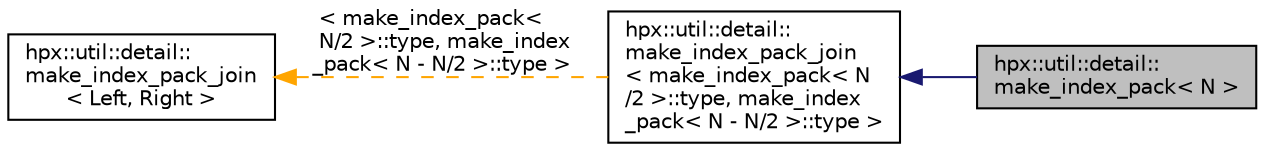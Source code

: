 digraph "hpx::util::detail::make_index_pack&lt; N &gt;"
{
  edge [fontname="Helvetica",fontsize="10",labelfontname="Helvetica",labelfontsize="10"];
  node [fontname="Helvetica",fontsize="10",shape=record];
  rankdir="LR";
  Node5 [label="hpx::util::detail::\lmake_index_pack\< N \>",height=0.2,width=0.4,color="black", fillcolor="grey75", style="filled", fontcolor="black"];
  Node6 -> Node5 [dir="back",color="midnightblue",fontsize="10",style="solid",fontname="Helvetica"];
  Node6 [label="hpx::util::detail::\lmake_index_pack_join\l\< make_index_pack\< N\l/2 \>::type, make_index\l_pack\< N - N/2 \>::type \>",height=0.2,width=0.4,color="black", fillcolor="white", style="filled",URL="$d1/de0/structhpx_1_1util_1_1detail_1_1make__index__pack__join.html"];
  Node7 -> Node6 [dir="back",color="orange",fontsize="10",style="dashed",label=" \< make_index_pack\<\l N/2 \>::type, make_index\l_pack\< N - N/2 \>::type \>" ,fontname="Helvetica"];
  Node7 [label="hpx::util::detail::\lmake_index_pack_join\l\< Left, Right \>",height=0.2,width=0.4,color="black", fillcolor="white", style="filled",URL="$d1/de0/structhpx_1_1util_1_1detail_1_1make__index__pack__join.html"];
}

